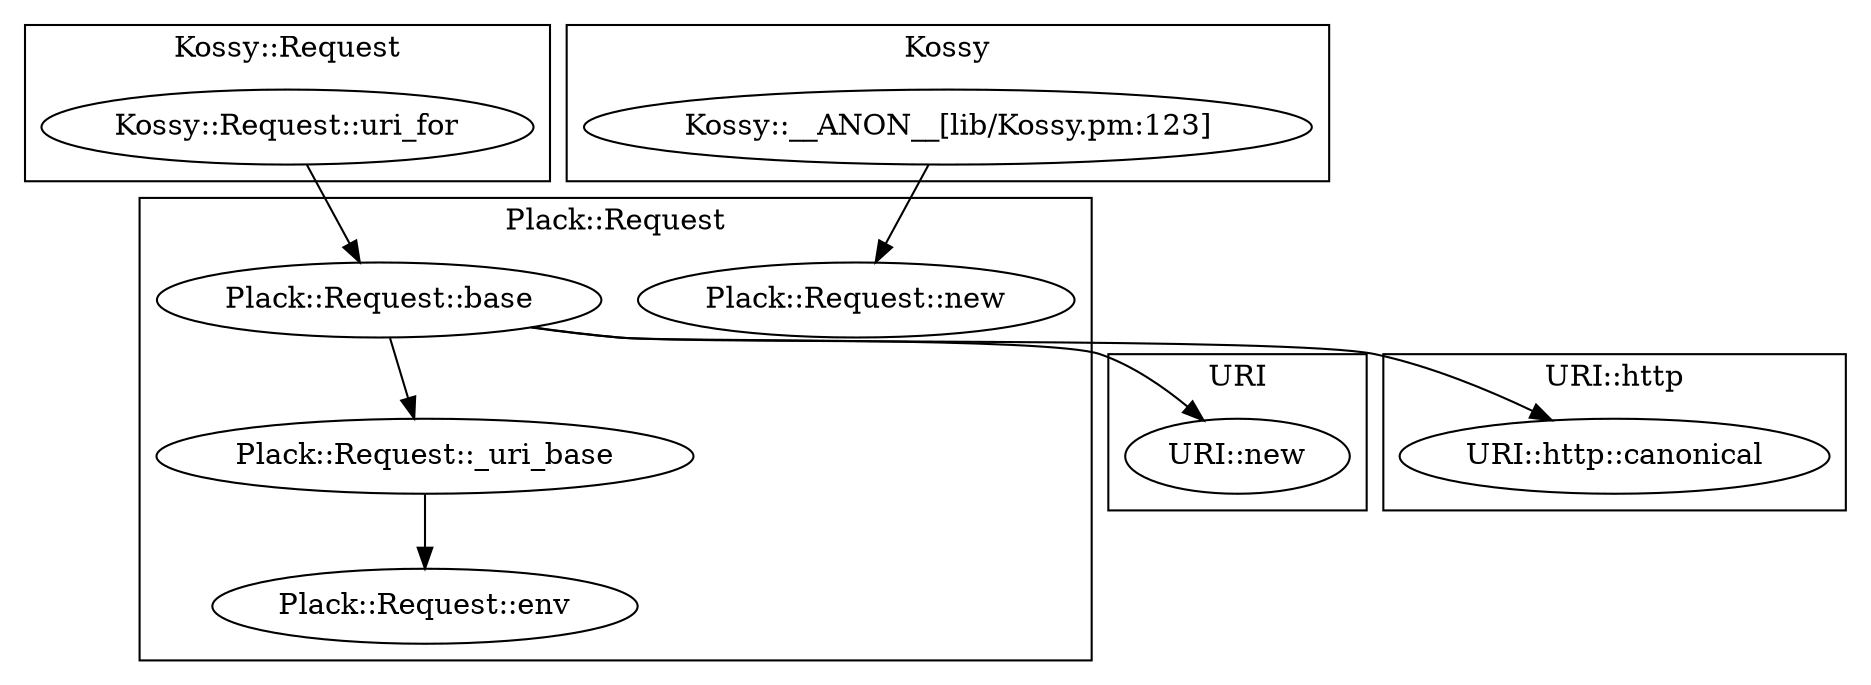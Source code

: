 digraph {
graph [overlap=false]
subgraph cluster_Plack_Request {
	label="Plack::Request";
	"Plack::Request::new";
	"Plack::Request::_uri_base";
	"Plack::Request::env";
	"Plack::Request::base";
}
subgraph cluster_Kossy_Request {
	label="Kossy::Request";
	"Kossy::Request::uri_for";
}
subgraph cluster_URI {
	label="URI";
	"URI::new";
}
subgraph cluster_URI_http {
	label="URI::http";
	"URI::http::canonical";
}
subgraph cluster_Kossy {
	label="Kossy";
	"Kossy::__ANON__[lib/Kossy.pm:123]";
}
"Plack::Request::_uri_base" -> "Plack::Request::env";
"Kossy::Request::uri_for" -> "Plack::Request::base";
"Plack::Request::base" -> "URI::http::canonical";
"Kossy::__ANON__[lib/Kossy.pm:123]" -> "Plack::Request::new";
"Plack::Request::base" -> "URI::new";
"Plack::Request::base" -> "Plack::Request::_uri_base";
}
